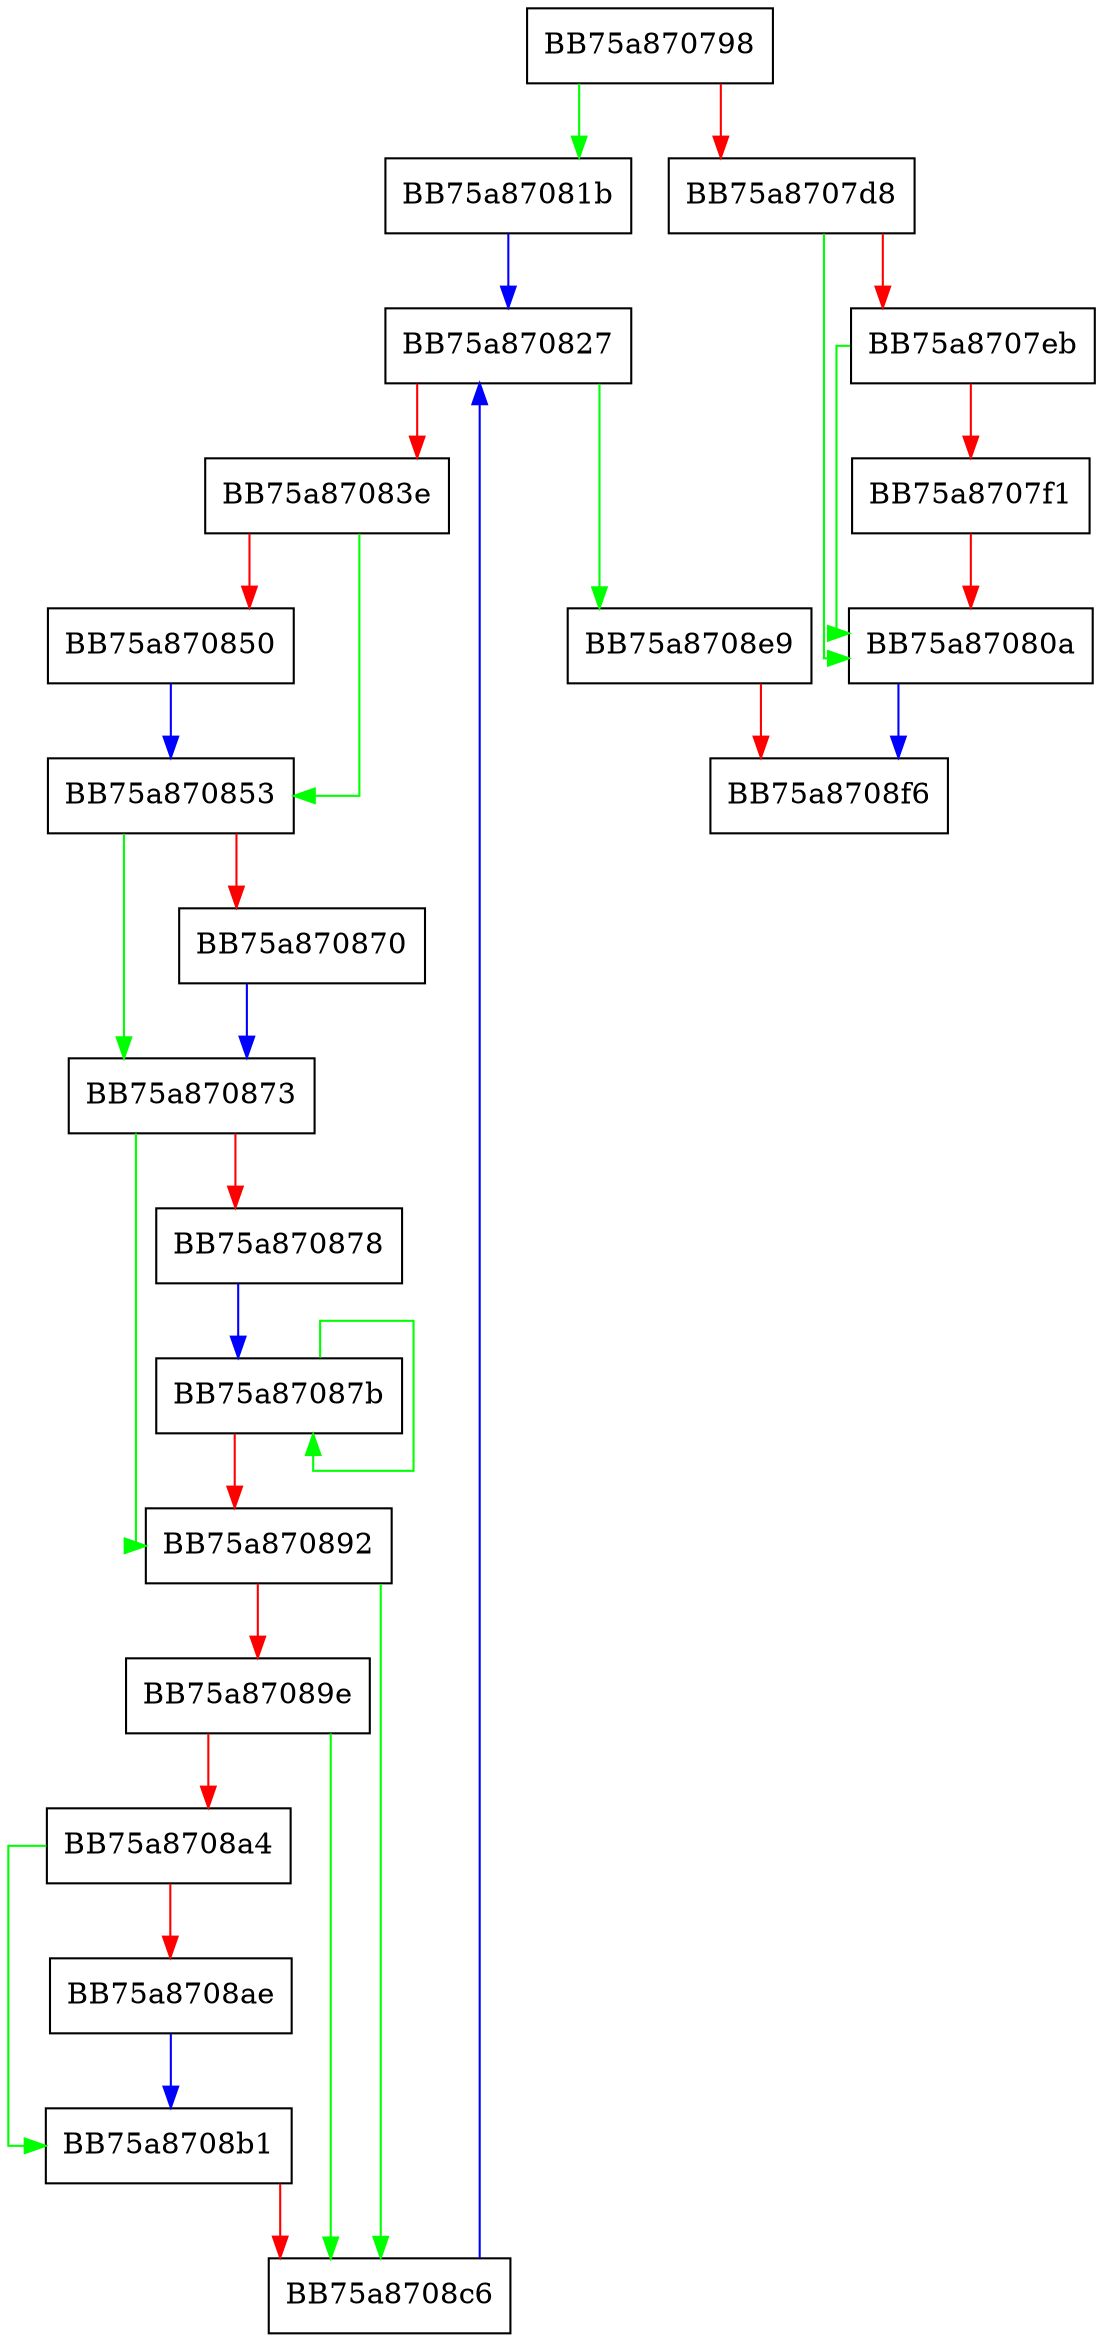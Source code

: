 digraph SetDlpAnyFileExtensionExclusionListData {
  node [shape="box"];
  graph [splines=ortho];
  BB75a870798 -> BB75a87081b [color="green"];
  BB75a870798 -> BB75a8707d8 [color="red"];
  BB75a8707d8 -> BB75a87080a [color="green"];
  BB75a8707d8 -> BB75a8707eb [color="red"];
  BB75a8707eb -> BB75a87080a [color="green"];
  BB75a8707eb -> BB75a8707f1 [color="red"];
  BB75a8707f1 -> BB75a87080a [color="red"];
  BB75a87080a -> BB75a8708f6 [color="blue"];
  BB75a87081b -> BB75a870827 [color="blue"];
  BB75a870827 -> BB75a8708e9 [color="green"];
  BB75a870827 -> BB75a87083e [color="red"];
  BB75a87083e -> BB75a870853 [color="green"];
  BB75a87083e -> BB75a870850 [color="red"];
  BB75a870850 -> BB75a870853 [color="blue"];
  BB75a870853 -> BB75a870873 [color="green"];
  BB75a870853 -> BB75a870870 [color="red"];
  BB75a870870 -> BB75a870873 [color="blue"];
  BB75a870873 -> BB75a870892 [color="green"];
  BB75a870873 -> BB75a870878 [color="red"];
  BB75a870878 -> BB75a87087b [color="blue"];
  BB75a87087b -> BB75a87087b [color="green"];
  BB75a87087b -> BB75a870892 [color="red"];
  BB75a870892 -> BB75a8708c6 [color="green"];
  BB75a870892 -> BB75a87089e [color="red"];
  BB75a87089e -> BB75a8708c6 [color="green"];
  BB75a87089e -> BB75a8708a4 [color="red"];
  BB75a8708a4 -> BB75a8708b1 [color="green"];
  BB75a8708a4 -> BB75a8708ae [color="red"];
  BB75a8708ae -> BB75a8708b1 [color="blue"];
  BB75a8708b1 -> BB75a8708c6 [color="red"];
  BB75a8708c6 -> BB75a870827 [color="blue"];
  BB75a8708e9 -> BB75a8708f6 [color="red"];
}